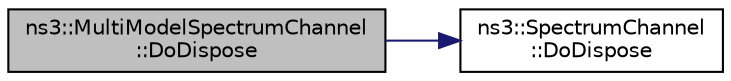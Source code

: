 digraph "ns3::MultiModelSpectrumChannel::DoDispose"
{
 // LATEX_PDF_SIZE
  edge [fontname="Helvetica",fontsize="10",labelfontname="Helvetica",labelfontsize="10"];
  node [fontname="Helvetica",fontsize="10",shape=record];
  rankdir="LR";
  Node1 [label="ns3::MultiModelSpectrumChannel\l::DoDispose",height=0.2,width=0.4,color="black", fillcolor="grey75", style="filled", fontcolor="black",tooltip="Destructor implementation."];
  Node1 -> Node2 [color="midnightblue",fontsize="10",style="solid",fontname="Helvetica"];
  Node2 [label="ns3::SpectrumChannel\l::DoDispose",height=0.2,width=0.4,color="black", fillcolor="white", style="filled",URL="$classns3_1_1_spectrum_channel.html#a45a9f7b15e6e08a00a7ab6a1049b6414",tooltip="Destructor implementation."];
}
